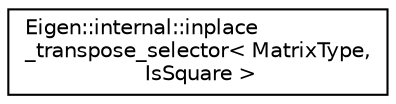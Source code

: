 digraph "Graphical Class Hierarchy"
{
  edge [fontname="Helvetica",fontsize="10",labelfontname="Helvetica",labelfontsize="10"];
  node [fontname="Helvetica",fontsize="10",shape=record];
  rankdir="LR";
  Node1 [label="Eigen::internal::inplace\l_transpose_selector\< MatrixType,\l IsSquare \>",height=0.2,width=0.4,color="black", fillcolor="white", style="filled",URL="$struct_eigen_1_1internal_1_1inplace__transpose__selector.html"];
}
